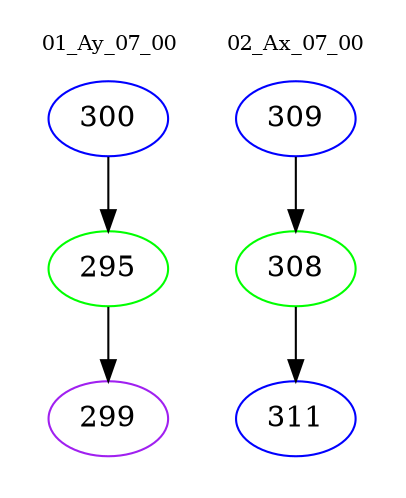 digraph{
subgraph cluster_0 {
color = white
label = "01_Ay_07_00";
fontsize=10;
T0_300 [label="300", color="blue"]
T0_300 -> T0_295 [color="black"]
T0_295 [label="295", color="green"]
T0_295 -> T0_299 [color="black"]
T0_299 [label="299", color="purple"]
}
subgraph cluster_1 {
color = white
label = "02_Ax_07_00";
fontsize=10;
T1_309 [label="309", color="blue"]
T1_309 -> T1_308 [color="black"]
T1_308 [label="308", color="green"]
T1_308 -> T1_311 [color="black"]
T1_311 [label="311", color="blue"]
}
}
